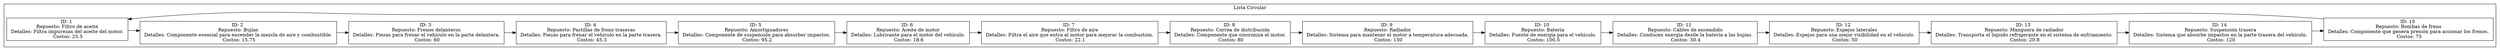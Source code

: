 digraph G {
    node [shape=record];
    rankdir=LR;
    subgraph cluster_0 {
        label = "Lista Circular";
        n0 [label = "{<data> ID: 1 \n Repuesto: Filtro de aceite \n Detalles: Filtra impurezas del aceite del motor. \n Costos: 25.5}"];
        n1 [label = "{<data> ID: 2 \n Repuesto: Bujías \n Detalles: Componente esencial para encender la mezcla de aire y combustible. \n Costos: 15.75}"];
        n2 [label = "{<data> ID: 3 \n Repuesto: Frenos delanteros \n Detalles: Piezas para frenar el vehículo en la parte delantera. \n Costos: 60}"];
        n3 [label = "{<data> ID: 4 \n Repuesto: Pastillas de freno traseras \n Detalles: Piezas para frenar el vehículo en la parte trasera. \n Costos: 45.3}"];
        n4 [label = "{<data> ID: 5 \n Repuesto: Amortiguadores \n Detalles: Componente de suspensión para absorber impactos. \n Costos: 95.2}"];
        n5 [label = "{<data> ID: 6 \n Repuesto: Aceite de motor \n Detalles: Lubricante para el motor del vehículo. \n Costos: 18.6}"];
        n6 [label = "{<data> ID: 7 \n Repuesto: Filtro de aire \n Detalles: Filtra el aire que entra al motor para mejorar la combustión. \n Costos: 22.1}"];
        n7 [label = "{<data> ID: 8 \n Repuesto: Correa de distribución \n Detalles: Componente que sincroniza el motor. \n Costos: 80}"];
        n8 [label = "{<data> ID: 9 \n Repuesto: Radiador \n Detalles: Sistema para mantener el motor a temperatura adecuada. \n Costos: 150}"];
        n9 [label = "{<data> ID: 10 \n Repuesto: Batería \n Detalles: Fuente de energía para el vehículo. \n Costos: 100.5}"];
        n10 [label = "{<data> ID: 11 \n Repuesto: Cables de encendido \n Detalles: Conducen energía desde la batería a las bujías. \n Costos: 30.4}"];
        n11 [label = "{<data> ID: 12 \n Repuesto: Espejos laterales \n Detalles: Espejos para una mejor visibilidad en el vehículo. \n Costos: 50}"];
        n12 [label = "{<data> ID: 13 \n Repuesto: Manguera de radiador \n Detalles: Transporta el líquido refrigerante en el sistema de enfriamiento. \n Costos: 20.8}"];
        n13 [label = "{<data> ID: 14 \n Repuesto: Suspensión trasera \n Detalles: Sistema que absorbe impactos en la parte trasera del vehículo. \n Costos: 120}"];
        n14 [label = "{<data> ID: 15 \n Repuesto: Bombas de freno \n Detalles: Componente que genera presión para accionar los frenos. \n Costos: 75}"];
        n0 -> n1;
        n1 -> n2;
        n2 -> n3;
        n3 -> n4;
        n4 -> n5;
        n5 -> n6;
        n6 -> n7;
        n7 -> n8;
        n8 -> n9;
        n9 -> n10;
        n10 -> n11;
        n11 -> n12;
        n12 -> n13;
        n13 -> n14;
        n14 -> n0;
    }
}
